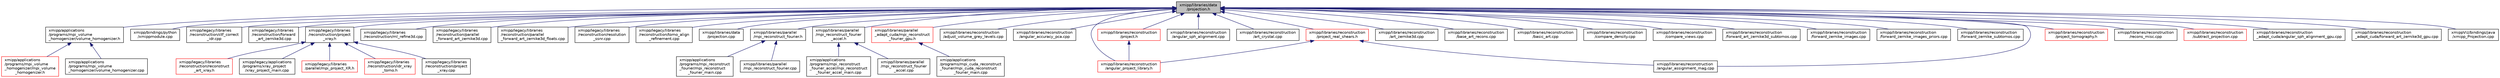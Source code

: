 digraph "xmipp/libraries/data/projection.h"
{
  edge [fontname="Helvetica",fontsize="10",labelfontname="Helvetica",labelfontsize="10"];
  node [fontname="Helvetica",fontsize="10",shape=record];
  Node66 [label="xmipp/libraries/data\l/projection.h",height=0.2,width=0.4,color="black", fillcolor="grey75", style="filled", fontcolor="black"];
  Node66 -> Node67 [dir="back",color="midnightblue",fontsize="10",style="solid",fontname="Helvetica"];
  Node67 [label="xmipp/applications\l/programs/mpi_volume\l_homogenizer/volume_homogenizer.h",height=0.2,width=0.4,color="black", fillcolor="white", style="filled",URL="$volume__homogenizer_8h.html"];
  Node67 -> Node68 [dir="back",color="midnightblue",fontsize="10",style="solid",fontname="Helvetica"];
  Node68 [label="xmipp/applications\l/programs/mpi_volume\l_homogenizer/mpi_volume\l_homogenizer.h",height=0.2,width=0.4,color="red", fillcolor="white", style="filled",URL="$mpi__volume__homogenizer_8h.html"];
  Node67 -> Node71 [dir="back",color="midnightblue",fontsize="10",style="solid",fontname="Helvetica"];
  Node71 [label="xmipp/applications\l/programs/mpi_volume\l_homogenizer/volume_homogenizer.cpp",height=0.2,width=0.4,color="black", fillcolor="white", style="filled",URL="$volume__homogenizer_8cpp.html"];
  Node66 -> Node72 [dir="back",color="midnightblue",fontsize="10",style="solid",fontname="Helvetica"];
  Node72 [label="xmipp/bindings/python\l/xmippmodule.cpp",height=0.2,width=0.4,color="black", fillcolor="white", style="filled",URL="$xmippmodule_8cpp.html"];
  Node66 -> Node73 [dir="back",color="midnightblue",fontsize="10",style="solid",fontname="Helvetica"];
  Node73 [label="xmipp/legacy/libraries\l/reconstruction/ctf_correct\l_idr.cpp",height=0.2,width=0.4,color="black", fillcolor="white", style="filled",URL="$ctf__correct__idr_8cpp.html"];
  Node66 -> Node74 [dir="back",color="midnightblue",fontsize="10",style="solid",fontname="Helvetica"];
  Node74 [label="xmipp/legacy/libraries\l/reconstruction/forward\l_art_zernike3d.cpp",height=0.2,width=0.4,color="black", fillcolor="white", style="filled",URL="$forward__art__zernike3d_8cpp.html"];
  Node66 -> Node75 [dir="back",color="midnightblue",fontsize="10",style="solid",fontname="Helvetica"];
  Node75 [label="xmipp/legacy/libraries\l/reconstruction/project\l_xray.h",height=0.2,width=0.4,color="black", fillcolor="white", style="filled",URL="$project__xray_8h.html"];
  Node75 -> Node76 [dir="back",color="midnightblue",fontsize="10",style="solid",fontname="Helvetica"];
  Node76 [label="xmipp/legacy/applications\l/programs/xray_project\l/xray_project_main.cpp",height=0.2,width=0.4,color="black", fillcolor="white", style="filled",URL="$xray__project__main_8cpp.html"];
  Node75 -> Node77 [dir="back",color="midnightblue",fontsize="10",style="solid",fontname="Helvetica"];
  Node77 [label="xmipp/legacy/libraries\l/parallel/mpi_project_XR.h",height=0.2,width=0.4,color="red", fillcolor="white", style="filled",URL="$mpi__project__XR_8h.html"];
  Node75 -> Node80 [dir="back",color="midnightblue",fontsize="10",style="solid",fontname="Helvetica"];
  Node80 [label="xmipp/legacy/libraries\l/reconstruction/idr_xray\l_tomo.h",height=0.2,width=0.4,color="red", fillcolor="white", style="filled",URL="$idr__xray__tomo_8h.html"];
  Node75 -> Node83 [dir="back",color="midnightblue",fontsize="10",style="solid",fontname="Helvetica"];
  Node83 [label="xmipp/legacy/libraries\l/reconstruction/project\l_xray.cpp",height=0.2,width=0.4,color="black", fillcolor="white", style="filled",URL="$project__xray_8cpp.html"];
  Node75 -> Node84 [dir="back",color="midnightblue",fontsize="10",style="solid",fontname="Helvetica"];
  Node84 [label="xmipp/legacy/libraries\l/reconstruction/reconstruct\l_art_xray.h",height=0.2,width=0.4,color="red", fillcolor="white", style="filled",URL="$reconstruct__art__xray_8h.html"];
  Node66 -> Node87 [dir="back",color="midnightblue",fontsize="10",style="solid",fontname="Helvetica"];
  Node87 [label="xmipp/legacy/libraries\l/reconstruction/ml_refine3d.cpp",height=0.2,width=0.4,color="black", fillcolor="white", style="filled",URL="$ml__refine3d_8cpp.html"];
  Node66 -> Node88 [dir="back",color="midnightblue",fontsize="10",style="solid",fontname="Helvetica"];
  Node88 [label="xmipp/legacy/libraries\l/reconstruction/parallel\l_forward_art_zernike3d.cpp",height=0.2,width=0.4,color="black", fillcolor="white", style="filled",URL="$parallel__forward__art__zernike3d_8cpp.html"];
  Node66 -> Node89 [dir="back",color="midnightblue",fontsize="10",style="solid",fontname="Helvetica"];
  Node89 [label="xmipp/legacy/libraries\l/reconstruction/parallel\l_forward_art_zernike3d_floats.cpp",height=0.2,width=0.4,color="black", fillcolor="white", style="filled",URL="$parallel__forward__art__zernike3d__floats_8cpp.html"];
  Node66 -> Node90 [dir="back",color="midnightblue",fontsize="10",style="solid",fontname="Helvetica"];
  Node90 [label="xmipp/legacy/libraries\l/reconstruction/resolution\l_ssnr.cpp",height=0.2,width=0.4,color="black", fillcolor="white", style="filled",URL="$resolution__ssnr_8cpp.html"];
  Node66 -> Node91 [dir="back",color="midnightblue",fontsize="10",style="solid",fontname="Helvetica"];
  Node91 [label="xmipp/legacy/libraries\l/reconstruction/tomo_align\l_refinement.cpp",height=0.2,width=0.4,color="black", fillcolor="white", style="filled",URL="$tomo__align__refinement_8cpp.html"];
  Node66 -> Node92 [dir="back",color="midnightblue",fontsize="10",style="solid",fontname="Helvetica"];
  Node92 [label="xmipp/libraries/data\l/projection.cpp",height=0.2,width=0.4,color="black", fillcolor="white", style="filled",URL="$projection_8cpp.html"];
  Node66 -> Node93 [dir="back",color="midnightblue",fontsize="10",style="solid",fontname="Helvetica"];
  Node93 [label="xmipp/libraries/parallel\l/mpi_reconstruct_fourier.h",height=0.2,width=0.4,color="black", fillcolor="white", style="filled",URL="$mpi__reconstruct__fourier_8h.html"];
  Node93 -> Node94 [dir="back",color="midnightblue",fontsize="10",style="solid",fontname="Helvetica"];
  Node94 [label="xmipp/applications\l/programs/mpi_reconstruct\l_fourier/mpi_reconstruct\l_fourier_main.cpp",height=0.2,width=0.4,color="black", fillcolor="white", style="filled",URL="$mpi__reconstruct__fourier__main_8cpp.html"];
  Node93 -> Node95 [dir="back",color="midnightblue",fontsize="10",style="solid",fontname="Helvetica"];
  Node95 [label="xmipp/libraries/parallel\l/mpi_reconstruct_fourier.cpp",height=0.2,width=0.4,color="black", fillcolor="white", style="filled",URL="$mpi__reconstruct__fourier_8cpp.html"];
  Node66 -> Node96 [dir="back",color="midnightblue",fontsize="10",style="solid",fontname="Helvetica"];
  Node96 [label="xmipp/libraries/parallel\l/mpi_reconstruct_fourier\l_accel.h",height=0.2,width=0.4,color="black", fillcolor="white", style="filled",URL="$mpi__reconstruct__fourier__accel_8h.html"];
  Node96 -> Node97 [dir="back",color="midnightblue",fontsize="10",style="solid",fontname="Helvetica"];
  Node97 [label="xmipp/applications\l/programs/mpi_reconstruct\l_fourier_accel/mpi_reconstruct\l_fourier_accel_main.cpp",height=0.2,width=0.4,color="black", fillcolor="white", style="filled",URL="$mpi__reconstruct__fourier__accel__main_8cpp.html"];
  Node96 -> Node98 [dir="back",color="midnightblue",fontsize="10",style="solid",fontname="Helvetica"];
  Node98 [label="xmipp/libraries/parallel\l/mpi_reconstruct_fourier\l_accel.cpp",height=0.2,width=0.4,color="black", fillcolor="white", style="filled",URL="$mpi__reconstruct__fourier__accel_8cpp.html"];
  Node66 -> Node99 [dir="back",color="midnightblue",fontsize="10",style="solid",fontname="Helvetica"];
  Node99 [label="xmipp/libraries/parallel\l_adapt_cuda/mpi_reconstruct\l_fourier_gpu.h",height=0.2,width=0.4,color="red", fillcolor="white", style="filled",URL="$mpi__reconstruct__fourier__gpu_8h.html"];
  Node99 -> Node100 [dir="back",color="midnightblue",fontsize="10",style="solid",fontname="Helvetica"];
  Node100 [label="xmipp/applications\l/programs/mpi_cuda_reconstruct\l_fourier/mpi_cuda_reconstruct\l_fourier_main.cpp",height=0.2,width=0.4,color="black", fillcolor="white", style="filled",URL="$mpi__cuda__reconstruct__fourier__main_8cpp.html"];
  Node66 -> Node102 [dir="back",color="midnightblue",fontsize="10",style="solid",fontname="Helvetica"];
  Node102 [label="xmipp/libraries/reconstruction\l/adjust_volume_grey_levels.cpp",height=0.2,width=0.4,color="black", fillcolor="white", style="filled",URL="$adjust__volume__grey__levels_8cpp.html"];
  Node66 -> Node103 [dir="back",color="midnightblue",fontsize="10",style="solid",fontname="Helvetica"];
  Node103 [label="xmipp/libraries/reconstruction\l/angular_accuracy_pca.cpp",height=0.2,width=0.4,color="black", fillcolor="white", style="filled",URL="$angular__accuracy__pca_8cpp.html"];
  Node66 -> Node104 [dir="back",color="midnightblue",fontsize="10",style="solid",fontname="Helvetica"];
  Node104 [label="xmipp/libraries/reconstruction\l/angular_assignment_mag.cpp",height=0.2,width=0.4,color="black", fillcolor="white", style="filled",URL="$angular__assignment__mag_8cpp.html"];
  Node66 -> Node105 [dir="back",color="midnightblue",fontsize="10",style="solid",fontname="Helvetica"];
  Node105 [label="xmipp/libraries/reconstruction\l/angular_project_library.h",height=0.2,width=0.4,color="red", fillcolor="white", style="filled",URL="$angular__project__library_8h.html"];
  Node66 -> Node123 [dir="back",color="midnightblue",fontsize="10",style="solid",fontname="Helvetica"];
  Node123 [label="xmipp/libraries/reconstruction\l/angular_sph_alignment.cpp",height=0.2,width=0.4,color="black", fillcolor="white", style="filled",URL="$angular__sph__alignment_8cpp.html"];
  Node66 -> Node124 [dir="back",color="midnightblue",fontsize="10",style="solid",fontname="Helvetica"];
  Node124 [label="xmipp/libraries/reconstruction\l/art_crystal.cpp",height=0.2,width=0.4,color="black", fillcolor="white", style="filled",URL="$art__crystal_8cpp.html"];
  Node66 -> Node125 [dir="back",color="midnightblue",fontsize="10",style="solid",fontname="Helvetica"];
  Node125 [label="xmipp/libraries/reconstruction\l/project.h",height=0.2,width=0.4,color="red", fillcolor="white", style="filled",URL="$project_8h.html"];
  Node125 -> Node105 [dir="back",color="midnightblue",fontsize="10",style="solid",fontname="Helvetica"];
  Node66 -> Node131 [dir="back",color="midnightblue",fontsize="10",style="solid",fontname="Helvetica"];
  Node131 [label="xmipp/libraries/reconstruction\l/art_zernike3d.cpp",height=0.2,width=0.4,color="black", fillcolor="white", style="filled",URL="$art__zernike3d_8cpp.html"];
  Node66 -> Node132 [dir="back",color="midnightblue",fontsize="10",style="solid",fontname="Helvetica"];
  Node132 [label="xmipp/libraries/reconstruction\l/base_art_recons.cpp",height=0.2,width=0.4,color="black", fillcolor="white", style="filled",URL="$base__art__recons_8cpp.html"];
  Node66 -> Node133 [dir="back",color="midnightblue",fontsize="10",style="solid",fontname="Helvetica"];
  Node133 [label="xmipp/libraries/reconstruction\l/basic_art.cpp",height=0.2,width=0.4,color="black", fillcolor="white", style="filled",URL="$basic__art_8cpp.html"];
  Node66 -> Node134 [dir="back",color="midnightblue",fontsize="10",style="solid",fontname="Helvetica"];
  Node134 [label="xmipp/libraries/reconstruction\l/compare_density.cpp",height=0.2,width=0.4,color="black", fillcolor="white", style="filled",URL="$compare__density_8cpp.html"];
  Node66 -> Node135 [dir="back",color="midnightblue",fontsize="10",style="solid",fontname="Helvetica"];
  Node135 [label="xmipp/libraries/reconstruction\l/compare_views.cpp",height=0.2,width=0.4,color="black", fillcolor="white", style="filled",URL="$compare__views_8cpp.html"];
  Node66 -> Node136 [dir="back",color="midnightblue",fontsize="10",style="solid",fontname="Helvetica"];
  Node136 [label="xmipp/libraries/reconstruction\l/forward_art_zernike3d_subtomos.cpp",height=0.2,width=0.4,color="black", fillcolor="white", style="filled",URL="$libraries_2reconstruction_2forward__art__zernike3d__subtomos_8cpp.html"];
  Node66 -> Node137 [dir="back",color="midnightblue",fontsize="10",style="solid",fontname="Helvetica"];
  Node137 [label="xmipp/libraries/reconstruction\l/forward_zernike_images.cpp",height=0.2,width=0.4,color="black", fillcolor="white", style="filled",URL="$forward__zernike__images_8cpp.html"];
  Node66 -> Node138 [dir="back",color="midnightblue",fontsize="10",style="solid",fontname="Helvetica"];
  Node138 [label="xmipp/libraries/reconstruction\l/forward_zernike_images_priors.cpp",height=0.2,width=0.4,color="black", fillcolor="white", style="filled",URL="$forward__zernike__images__priors_8cpp.html"];
  Node66 -> Node139 [dir="back",color="midnightblue",fontsize="10",style="solid",fontname="Helvetica"];
  Node139 [label="xmipp/libraries/reconstruction\l/forward_zernike_subtomos.cpp",height=0.2,width=0.4,color="black", fillcolor="white", style="filled",URL="$libraries_2reconstruction_2forward__zernike__subtomos_8cpp.html"];
  Node66 -> Node140 [dir="back",color="midnightblue",fontsize="10",style="solid",fontname="Helvetica"];
  Node140 [label="xmipp/libraries/reconstruction\l/project_real_shears.h",height=0.2,width=0.4,color="red", fillcolor="white", style="filled",URL="$project__real__shears_8h.html"];
  Node140 -> Node104 [dir="back",color="midnightblue",fontsize="10",style="solid",fontname="Helvetica"];
  Node140 -> Node105 [dir="back",color="midnightblue",fontsize="10",style="solid",fontname="Helvetica"];
  Node66 -> Node142 [dir="back",color="midnightblue",fontsize="10",style="solid",fontname="Helvetica"];
  Node142 [label="xmipp/libraries/reconstruction\l/project_tomography.h",height=0.2,width=0.4,color="red", fillcolor="white", style="filled",URL="$project__tomography_8h.html"];
  Node66 -> Node145 [dir="back",color="midnightblue",fontsize="10",style="solid",fontname="Helvetica"];
  Node145 [label="xmipp/libraries/reconstruction\l/recons_misc.cpp",height=0.2,width=0.4,color="black", fillcolor="white", style="filled",URL="$recons__misc_8cpp.html"];
  Node66 -> Node146 [dir="back",color="midnightblue",fontsize="10",style="solid",fontname="Helvetica"];
  Node146 [label="xmipp/libraries/reconstruction\l/subtract_projection.cpp",height=0.2,width=0.4,color="red", fillcolor="white", style="filled",URL="$subtract__projection_8cpp.html"];
  Node66 -> Node148 [dir="back",color="midnightblue",fontsize="10",style="solid",fontname="Helvetica"];
  Node148 [label="xmipp/libraries/reconstruction\l_adapt_cuda/angular_sph_alignment_gpu.cpp",height=0.2,width=0.4,color="black", fillcolor="white", style="filled",URL="$angular__sph__alignment__gpu_8cpp.html"];
  Node66 -> Node149 [dir="back",color="midnightblue",fontsize="10",style="solid",fontname="Helvetica"];
  Node149 [label="xmipp/libraries/reconstruction\l_adapt_cuda/forward_art_zernike3d_gpu.cpp",height=0.2,width=0.4,color="black", fillcolor="white", style="filled",URL="$forward__art__zernike3d__gpu_8cpp.html"];
  Node66 -> Node150 [dir="back",color="midnightblue",fontsize="10",style="solid",fontname="Helvetica"];
  Node150 [label="xmippViz/bindings/java\l/xmipp_Projection.cpp",height=0.2,width=0.4,color="black", fillcolor="white", style="filled",URL="$xmipp__Projection_8cpp.html"];
}
